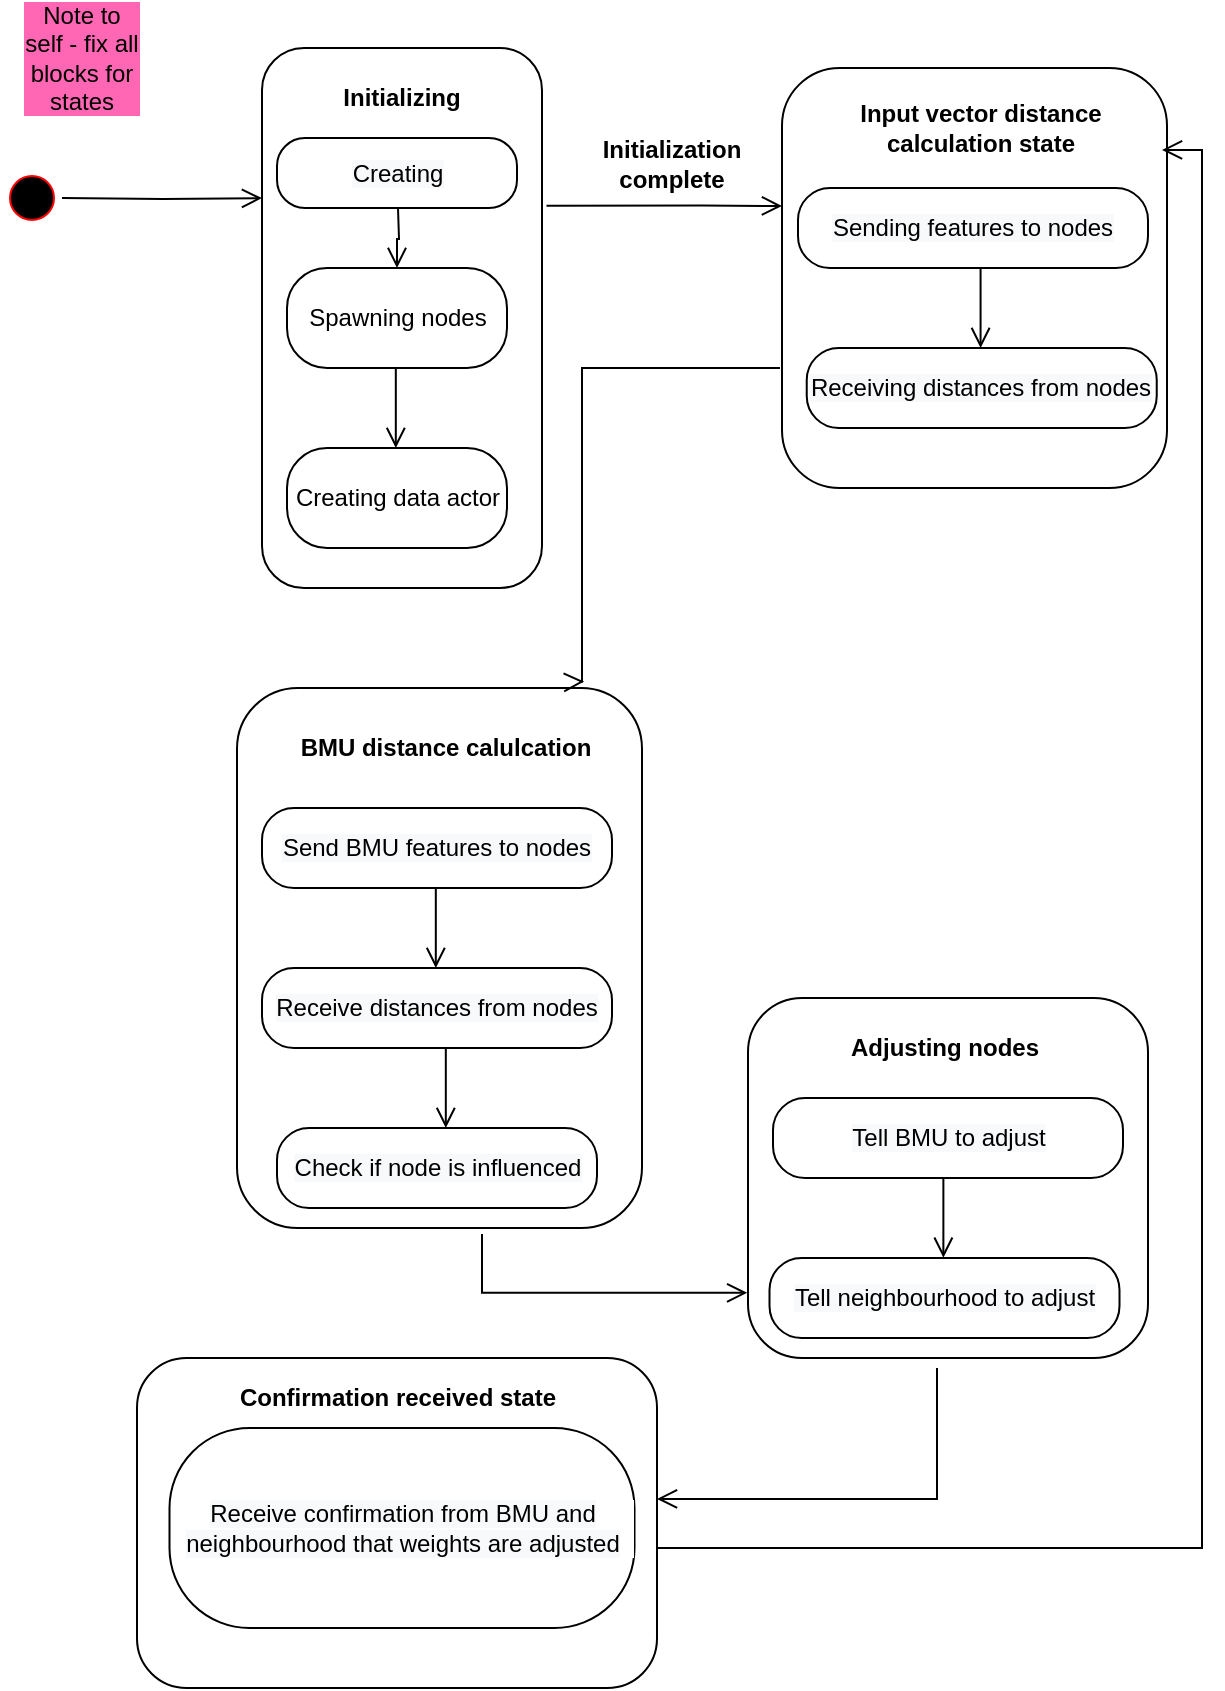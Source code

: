 <mxfile version="15.8.3" type="github">
  <diagram id="39YjE3SLRDVz2EWh9CO7" name="Page-1">
    <mxGraphModel dx="1221" dy="686" grid="1" gridSize="10" guides="1" tooltips="1" connect="1" arrows="1" fold="1" page="1" pageScale="1" pageWidth="827" pageHeight="1169" math="0" shadow="0">
      <root>
        <mxCell id="0" />
        <mxCell id="1" parent="0" />
        <mxCell id="mlNa0WtkvahHxnJr3UIz-63" value="" style="rounded=1;whiteSpace=wrap;html=1;labelBackgroundColor=#FF66B3;" vertex="1" parent="1">
          <mxGeometry x="107.5" y="715" width="260" height="165" as="geometry" />
        </mxCell>
        <mxCell id="mlNa0WtkvahHxnJr3UIz-62" value="" style="rounded=1;whiteSpace=wrap;html=1;labelBackgroundColor=#FF66B3;" vertex="1" parent="1">
          <mxGeometry x="413" y="535" width="200" height="180" as="geometry" />
        </mxCell>
        <mxCell id="mlNa0WtkvahHxnJr3UIz-60" value="" style="rounded=1;whiteSpace=wrap;html=1;labelBackgroundColor=#FF66B3;" vertex="1" parent="1">
          <mxGeometry x="157.5" y="380" width="202.5" height="270" as="geometry" />
        </mxCell>
        <mxCell id="mlNa0WtkvahHxnJr3UIz-56" value="" style="rounded=1;whiteSpace=wrap;html=1;labelBackgroundColor=#FF66B3;" vertex="1" parent="1">
          <mxGeometry x="430" y="70" width="192.5" height="210" as="geometry" />
        </mxCell>
        <mxCell id="mlNa0WtkvahHxnJr3UIz-55" value="" style="rounded=1;whiteSpace=wrap;html=1;labelBackgroundColor=#FF66B3;" vertex="1" parent="1">
          <mxGeometry x="170" y="60" width="140" height="270" as="geometry" />
        </mxCell>
        <mxCell id="mlNa0WtkvahHxnJr3UIz-1" value="" style="edgeStyle=orthogonalEdgeStyle;html=1;verticalAlign=bottom;endArrow=open;endSize=8;strokeColor=#000000;rounded=0;entryX=0;entryY=0.278;entryDx=0;entryDy=0;entryPerimeter=0;" edge="1" parent="1" target="mlNa0WtkvahHxnJr3UIz-55">
          <mxGeometry relative="1" as="geometry">
            <mxPoint x="160" y="135" as="targetPoint" />
            <mxPoint x="70" y="135" as="sourcePoint" />
          </mxGeometry>
        </mxCell>
        <mxCell id="mlNa0WtkvahHxnJr3UIz-4" value="" style="edgeStyle=orthogonalEdgeStyle;html=1;verticalAlign=bottom;endArrow=open;endSize=8;strokeColor=#000000;rounded=0;exitX=1.016;exitY=0.292;exitDx=0;exitDy=0;exitPerimeter=0;" edge="1" parent="1" source="mlNa0WtkvahHxnJr3UIz-55">
          <mxGeometry relative="1" as="geometry">
            <mxPoint x="430" y="139" as="targetPoint" />
            <mxPoint x="340" y="139.5" as="sourcePoint" />
            <Array as="points">
              <mxPoint x="390" y="139" />
              <mxPoint x="390" y="139" />
            </Array>
          </mxGeometry>
        </mxCell>
        <mxCell id="mlNa0WtkvahHxnJr3UIz-6" value="&lt;span style=&quot;background-color: rgb(248 , 249 , 250)&quot;&gt;Sending features to nodes&lt;/span&gt;" style="rounded=1;whiteSpace=wrap;html=1;arcSize=40;fontColor=#000000;fillColor=#FFFFFF;strokeColor=#000000;labelBackgroundColor=default;" vertex="1" parent="1">
          <mxGeometry x="438" y="130" width="175" height="40" as="geometry" />
        </mxCell>
        <mxCell id="mlNa0WtkvahHxnJr3UIz-7" value="&lt;span style=&quot;background-color: rgb(248 , 249 , 250)&quot;&gt;Receiving distances from nodes&lt;/span&gt;" style="rounded=1;whiteSpace=wrap;html=1;arcSize=40;fontColor=#000000;fillColor=#FFFFFF;strokeColor=#000000;labelBackgroundColor=default;" vertex="1" parent="1">
          <mxGeometry x="442.37" y="210" width="175" height="40" as="geometry" />
        </mxCell>
        <mxCell id="mlNa0WtkvahHxnJr3UIz-9" value="" style="edgeStyle=orthogonalEdgeStyle;html=1;verticalAlign=bottom;endArrow=open;endSize=8;strokeColor=#000000;rounded=0;" edge="1" parent="1">
          <mxGeometry relative="1" as="geometry">
            <mxPoint x="529.29" y="210" as="targetPoint" />
            <mxPoint x="529.29" y="170" as="sourcePoint" />
            <Array as="points">
              <mxPoint x="529.29" y="210" />
            </Array>
          </mxGeometry>
        </mxCell>
        <mxCell id="mlNa0WtkvahHxnJr3UIz-12" value="" style="ellipse;html=1;shape=startState;fillColor=#000000;strokeColor=#ff0000;" vertex="1" parent="1">
          <mxGeometry x="40" y="120" width="30" height="30" as="geometry" />
        </mxCell>
        <mxCell id="mlNa0WtkvahHxnJr3UIz-13" value="&lt;span style=&quot;background-color: rgb(248 , 249 , 250)&quot;&gt;Creating&lt;/span&gt;" style="rounded=1;whiteSpace=wrap;html=1;arcSize=40;fontColor=#000000;fillColor=#FFFFFF;strokeColor=#000000;labelBackgroundColor=default;" vertex="1" parent="1">
          <mxGeometry x="177.5" y="105" width="120" height="35" as="geometry" />
        </mxCell>
        <mxCell id="mlNa0WtkvahHxnJr3UIz-14" value="Spawning nodes" style="rounded=1;whiteSpace=wrap;html=1;arcSize=40;fontColor=#000000;fillColor=#FFFFFF;strokeColor=#000000;labelBackgroundColor=default;" vertex="1" parent="1">
          <mxGeometry x="182.5" y="170" width="110" height="50" as="geometry" />
        </mxCell>
        <mxCell id="mlNa0WtkvahHxnJr3UIz-15" value="Creating data actor" style="rounded=1;whiteSpace=wrap;html=1;arcSize=40;fontColor=#000000;fillColor=#FFFFFF;strokeColor=#000000;labelBackgroundColor=default;" vertex="1" parent="1">
          <mxGeometry x="182.5" y="260" width="110" height="50" as="geometry" />
        </mxCell>
        <mxCell id="mlNa0WtkvahHxnJr3UIz-16" value="" style="edgeStyle=orthogonalEdgeStyle;html=1;verticalAlign=bottom;endArrow=open;endSize=8;strokeColor=#000000;rounded=0;entryX=0.5;entryY=0;entryDx=0;entryDy=0;" edge="1" parent="1" target="mlNa0WtkvahHxnJr3UIz-14">
          <mxGeometry relative="1" as="geometry">
            <mxPoint x="264.5" y="195" as="targetPoint" />
            <mxPoint x="238" y="140" as="sourcePoint" />
            <Array as="points" />
          </mxGeometry>
        </mxCell>
        <mxCell id="mlNa0WtkvahHxnJr3UIz-21" value="" style="edgeStyle=orthogonalEdgeStyle;html=1;verticalAlign=bottom;endArrow=open;endSize=8;strokeColor=#000000;rounded=0;" edge="1" parent="1">
          <mxGeometry relative="1" as="geometry">
            <mxPoint x="236.91" y="260" as="targetPoint" />
            <mxPoint x="236.91" y="220" as="sourcePoint" />
            <Array as="points">
              <mxPoint x="236.91" y="260" />
            </Array>
          </mxGeometry>
        </mxCell>
        <mxCell id="mlNa0WtkvahHxnJr3UIz-29" value="&lt;span style=&quot;background-color: rgb(248 , 249 , 250)&quot;&gt;Send BMU features to nodes&lt;/span&gt;" style="rounded=1;whiteSpace=wrap;html=1;arcSize=40;fontColor=#000000;fillColor=#FFFFFF;strokeColor=#000000;labelBackgroundColor=default;" vertex="1" parent="1">
          <mxGeometry x="170" y="440" width="175" height="40" as="geometry" />
        </mxCell>
        <mxCell id="mlNa0WtkvahHxnJr3UIz-30" value="&lt;span style=&quot;background-color: rgb(248 , 249 , 250)&quot;&gt;Receive distances from nodes&lt;/span&gt;" style="rounded=1;whiteSpace=wrap;html=1;arcSize=40;fontColor=#000000;fillColor=#FFFFFF;strokeColor=#000000;labelBackgroundColor=default;" vertex="1" parent="1">
          <mxGeometry x="170" y="520" width="175" height="40" as="geometry" />
        </mxCell>
        <mxCell id="mlNa0WtkvahHxnJr3UIz-31" value="&lt;span style=&quot;background-color: rgb(248 , 249 , 250)&quot;&gt;Check if node is influenced&lt;/span&gt;" style="rounded=1;whiteSpace=wrap;html=1;arcSize=40;fontColor=#000000;fillColor=#FFFFFF;strokeColor=#000000;labelBackgroundColor=default;" vertex="1" parent="1">
          <mxGeometry x="177.5" y="600" width="160" height="40" as="geometry" />
        </mxCell>
        <mxCell id="mlNa0WtkvahHxnJr3UIz-32" value="" style="edgeStyle=orthogonalEdgeStyle;html=1;verticalAlign=bottom;endArrow=open;endSize=8;strokeColor=#000000;rounded=0;" edge="1" parent="1">
          <mxGeometry relative="1" as="geometry">
            <mxPoint x="256.91" y="520" as="targetPoint" />
            <mxPoint x="256.91" y="480" as="sourcePoint" />
            <Array as="points">
              <mxPoint x="256.91" y="520" />
            </Array>
          </mxGeometry>
        </mxCell>
        <mxCell id="mlNa0WtkvahHxnJr3UIz-33" value="" style="edgeStyle=orthogonalEdgeStyle;html=1;verticalAlign=bottom;endArrow=open;endSize=8;strokeColor=#000000;rounded=0;" edge="1" parent="1">
          <mxGeometry relative="1" as="geometry">
            <mxPoint x="261.91" y="600" as="targetPoint" />
            <mxPoint x="261.91" y="560" as="sourcePoint" />
            <Array as="points">
              <mxPoint x="261.91" y="600" />
            </Array>
          </mxGeometry>
        </mxCell>
        <mxCell id="mlNa0WtkvahHxnJr3UIz-39" value="&lt;span style=&quot;background-color: rgb(248 , 249 , 250)&quot;&gt;Tell BMU to adjust&lt;/span&gt;" style="rounded=1;whiteSpace=wrap;html=1;arcSize=40;fontColor=#000000;fillColor=#FFFFFF;strokeColor=#000000;labelBackgroundColor=default;" vertex="1" parent="1">
          <mxGeometry x="425.5" y="585" width="175" height="40" as="geometry" />
        </mxCell>
        <mxCell id="mlNa0WtkvahHxnJr3UIz-40" value="" style="edgeStyle=orthogonalEdgeStyle;html=1;verticalAlign=bottom;endArrow=open;endSize=8;strokeColor=#000000;rounded=0;" edge="1" parent="1">
          <mxGeometry relative="1" as="geometry">
            <mxPoint x="510.69" y="664.94" as="targetPoint" />
            <mxPoint x="510.69" y="624.94" as="sourcePoint" />
            <Array as="points">
              <mxPoint x="510.69" y="664.94" />
            </Array>
          </mxGeometry>
        </mxCell>
        <mxCell id="mlNa0WtkvahHxnJr3UIz-41" value="&lt;span style=&quot;background-color: rgb(248 , 249 , 250)&quot;&gt;Tell neighbourhood to adjust&lt;/span&gt;" style="rounded=1;whiteSpace=wrap;html=1;arcSize=40;fontColor=#000000;fillColor=#FFFFFF;strokeColor=#000000;labelBackgroundColor=default;" vertex="1" parent="1">
          <mxGeometry x="423.75" y="665" width="175" height="40" as="geometry" />
        </mxCell>
        <mxCell id="mlNa0WtkvahHxnJr3UIz-42" value="" style="edgeStyle=orthogonalEdgeStyle;html=1;verticalAlign=bottom;endArrow=open;endSize=8;strokeColor=#000000;rounded=0;entryX=0.857;entryY=-0.012;entryDx=0;entryDy=0;entryPerimeter=0;" edge="1" parent="1" target="mlNa0WtkvahHxnJr3UIz-60">
          <mxGeometry relative="1" as="geometry">
            <mxPoint x="350" y="370" as="targetPoint" />
            <mxPoint x="429" y="220" as="sourcePoint" />
            <Array as="points">
              <mxPoint x="429" y="220" />
              <mxPoint x="330" y="220" />
              <mxPoint x="330" y="377" />
            </Array>
          </mxGeometry>
        </mxCell>
        <mxCell id="mlNa0WtkvahHxnJr3UIz-43" value="" style="edgeStyle=orthogonalEdgeStyle;html=1;verticalAlign=bottom;endArrow=open;endSize=8;strokeColor=#000000;rounded=0;entryX=-0.002;entryY=0.819;entryDx=0;entryDy=0;entryPerimeter=0;" edge="1" parent="1" target="mlNa0WtkvahHxnJr3UIz-62">
          <mxGeometry relative="1" as="geometry">
            <mxPoint x="440" y="688" as="targetPoint" />
            <mxPoint x="280" y="653" as="sourcePoint" />
            <Array as="points">
              <mxPoint x="280" y="653" />
              <mxPoint x="280" y="687" />
            </Array>
          </mxGeometry>
        </mxCell>
        <mxCell id="mlNa0WtkvahHxnJr3UIz-45" value="&lt;span style=&quot;background-color: rgb(248 , 249 , 250)&quot;&gt;Receive confirmation from BMU and neighbourhood that weights are adjusted&lt;/span&gt;" style="rounded=1;whiteSpace=wrap;html=1;arcSize=40;fontColor=#000000;fillColor=#FFFFFF;strokeColor=#000000;labelBackgroundColor=default;" vertex="1" parent="1">
          <mxGeometry x="123.75" y="750" width="232.5" height="100" as="geometry" />
        </mxCell>
        <mxCell id="mlNa0WtkvahHxnJr3UIz-46" value="" style="edgeStyle=orthogonalEdgeStyle;html=1;verticalAlign=bottom;endArrow=open;endSize=8;strokeColor=#000000;rounded=0;entryX=1;entryY=0.427;entryDx=0;entryDy=0;entryPerimeter=0;exitX=0.25;exitY=1;exitDx=0;exitDy=0;exitPerimeter=0;" edge="1" parent="1" target="mlNa0WtkvahHxnJr3UIz-63">
          <mxGeometry relative="1" as="geometry">
            <mxPoint x="430" y="785.52" as="targetPoint" />
            <mxPoint x="507.5" y="720" as="sourcePoint" />
            <Array as="points">
              <mxPoint x="507" y="786" />
            </Array>
          </mxGeometry>
        </mxCell>
        <mxCell id="mlNa0WtkvahHxnJr3UIz-47" value="" style="edgeStyle=orthogonalEdgeStyle;html=1;verticalAlign=bottom;endArrow=open;endSize=8;strokeColor=#000000;rounded=0;entryX=0.987;entryY=0.195;entryDx=0;entryDy=0;entryPerimeter=0;" edge="1" parent="1" target="mlNa0WtkvahHxnJr3UIz-56">
          <mxGeometry relative="1" as="geometry">
            <mxPoint x="630" y="111" as="targetPoint" />
            <mxPoint x="367" y="810" as="sourcePoint" />
            <Array as="points">
              <mxPoint x="640" y="810" />
              <mxPoint x="640" y="111" />
            </Array>
          </mxGeometry>
        </mxCell>
        <mxCell id="mlNa0WtkvahHxnJr3UIz-48" value="&lt;b&gt;Input vector&lt;span style=&quot;background-color: rgb(255 , 255 , 255)&quot;&gt;&amp;nbsp;distance calculation state&lt;/span&gt;&lt;/b&gt;" style="text;html=1;strokeColor=none;fillColor=none;align=center;verticalAlign=middle;whiteSpace=wrap;rounded=0;" vertex="1" parent="1">
          <mxGeometry x="459.25" y="80" width="141.25" height="40" as="geometry" />
        </mxCell>
        <mxCell id="mlNa0WtkvahHxnJr3UIz-51" value="&lt;span style=&quot;background-color: rgb(255 , 255 , 255)&quot;&gt;&lt;b&gt;BMU distance calulcation&lt;/b&gt;&lt;/span&gt;" style="text;html=1;strokeColor=none;fillColor=none;align=center;verticalAlign=middle;whiteSpace=wrap;rounded=0;" vertex="1" parent="1">
          <mxGeometry x="182.5" y="390" width="157.5" height="40" as="geometry" />
        </mxCell>
        <mxCell id="mlNa0WtkvahHxnJr3UIz-52" value="&lt;span style=&quot;background-color: rgb(255 , 255 , 255)&quot;&gt;Adjusting nodes&lt;/span&gt;" style="text;html=1;strokeColor=none;fillColor=none;align=center;verticalAlign=middle;whiteSpace=wrap;rounded=0;fontStyle=1" vertex="1" parent="1">
          <mxGeometry x="430" y="550" width="162.5" height="20" as="geometry" />
        </mxCell>
        <mxCell id="mlNa0WtkvahHxnJr3UIz-54" value="&lt;b&gt;Confirmation received state&lt;/b&gt;" style="text;html=1;strokeColor=none;fillColor=none;align=center;verticalAlign=middle;whiteSpace=wrap;rounded=0;labelBackgroundColor=#FFFFFF;" vertex="1" parent="1">
          <mxGeometry x="152.5" y="720" width="170" height="30" as="geometry" />
        </mxCell>
        <mxCell id="mlNa0WtkvahHxnJr3UIz-58" value="Note to self - fix all blocks for states" style="text;html=1;strokeColor=none;fillColor=none;align=center;verticalAlign=middle;whiteSpace=wrap;rounded=0;labelBackgroundColor=#FF66B3;" vertex="1" parent="1">
          <mxGeometry x="50" y="50" width="60" height="30" as="geometry" />
        </mxCell>
        <mxCell id="mlNa0WtkvahHxnJr3UIz-59" value="&lt;span&gt;&lt;b&gt;Initialization complete&lt;/b&gt;&lt;/span&gt;" style="text;html=1;strokeColor=none;fillColor=none;align=center;verticalAlign=middle;whiteSpace=wrap;rounded=0;labelBackgroundColor=#FFFFFF;" vertex="1" parent="1">
          <mxGeometry x="320" y="105" width="110" height="25" as="geometry" />
        </mxCell>
        <mxCell id="mlNa0WtkvahHxnJr3UIz-66" value="&lt;b&gt;Initializing&lt;/b&gt;" style="text;html=1;strokeColor=none;fillColor=none;align=center;verticalAlign=middle;whiteSpace=wrap;rounded=0;labelBackgroundColor=#FFFFFF;" vertex="1" parent="1">
          <mxGeometry x="210" y="70" width="60" height="30" as="geometry" />
        </mxCell>
      </root>
    </mxGraphModel>
  </diagram>
</mxfile>

